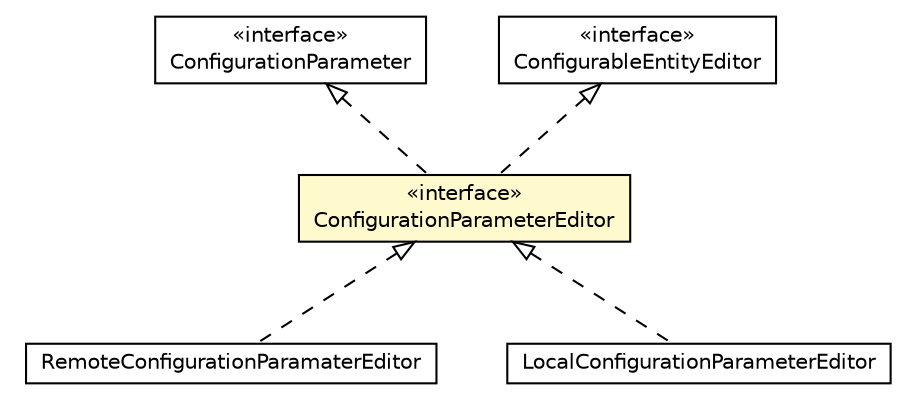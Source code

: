 #!/usr/local/bin/dot
#
# Class diagram 
# Generated by UMLGraph version R5_6-24-gf6e263 (http://www.umlgraph.org/)
#

digraph G {
	edge [fontname="Helvetica",fontsize=10,labelfontname="Helvetica",labelfontsize=10];
	node [fontname="Helvetica",fontsize=10,shape=plaintext];
	nodesep=0.25;
	ranksep=0.5;
	// org.universAAL.middleware.interfaces.configuration.configurationDefinitionTypes.ConfigurationParameter
	c146494 [label=<<table title="org.universAAL.middleware.interfaces.configuration.configurationDefinitionTypes.ConfigurationParameter" border="0" cellborder="1" cellspacing="0" cellpadding="2" port="p" href="../configurationDefinitionTypes/ConfigurationParameter.html">
		<tr><td><table border="0" cellspacing="0" cellpadding="1">
<tr><td align="center" balign="center"> &#171;interface&#187; </td></tr>
<tr><td align="center" balign="center"> ConfigurationParameter </td></tr>
		</table></td></tr>
		</table>>, URL="../configurationDefinitionTypes/ConfigurationParameter.html", fontname="Helvetica", fontcolor="black", fontsize=10.0];
	// org.universAAL.middleware.interfaces.configuration.configurationEditionTypes.ConfigurableEntityEditor
	c146497 [label=<<table title="org.universAAL.middleware.interfaces.configuration.configurationEditionTypes.ConfigurableEntityEditor" border="0" cellborder="1" cellspacing="0" cellpadding="2" port="p" href="./ConfigurableEntityEditor.html">
		<tr><td><table border="0" cellspacing="0" cellpadding="1">
<tr><td align="center" balign="center"> &#171;interface&#187; </td></tr>
<tr><td align="center" balign="center"> ConfigurableEntityEditor </td></tr>
		</table></td></tr>
		</table>>, URL="./ConfigurableEntityEditor.html", fontname="Helvetica", fontcolor="black", fontsize=10.0];
	// org.universAAL.middleware.interfaces.configuration.configurationEditionTypes.ConfigurationParameterEditor
	c146498 [label=<<table title="org.universAAL.middleware.interfaces.configuration.configurationEditionTypes.ConfigurationParameterEditor" border="0" cellborder="1" cellspacing="0" cellpadding="2" port="p" bgcolor="lemonChiffon" href="./ConfigurationParameterEditor.html">
		<tr><td><table border="0" cellspacing="0" cellpadding="1">
<tr><td align="center" balign="center"> &#171;interface&#187; </td></tr>
<tr><td align="center" balign="center"> ConfigurationParameterEditor </td></tr>
		</table></td></tr>
		</table>>, URL="./ConfigurationParameterEditor.html", fontname="Helvetica", fontcolor="black", fontsize=10.0];
	// org.universAAL.middleware.managers.configuration.core.impl.RemoteConfigurationParamaterEditor
	c146616 [label=<<table title="org.universAAL.middleware.managers.configuration.core.impl.RemoteConfigurationParamaterEditor" border="0" cellborder="1" cellspacing="0" cellpadding="2" port="p" href="../../../managers/configuration/core/impl/RemoteConfigurationParamaterEditor.html">
		<tr><td><table border="0" cellspacing="0" cellpadding="1">
<tr><td align="center" balign="center"> RemoteConfigurationParamaterEditor </td></tr>
		</table></td></tr>
		</table>>, URL="../../../managers/configuration/core/impl/RemoteConfigurationParamaterEditor.html", fontname="Helvetica", fontcolor="black", fontsize=10.0];
	// org.universAAL.middleware.managers.configuration.core.impl.LocalConfigurationParameterEditor
	c146618 [label=<<table title="org.universAAL.middleware.managers.configuration.core.impl.LocalConfigurationParameterEditor" border="0" cellborder="1" cellspacing="0" cellpadding="2" port="p" href="../../../managers/configuration/core/impl/LocalConfigurationParameterEditor.html">
		<tr><td><table border="0" cellspacing="0" cellpadding="1">
<tr><td align="center" balign="center"> LocalConfigurationParameterEditor </td></tr>
		</table></td></tr>
		</table>>, URL="../../../managers/configuration/core/impl/LocalConfigurationParameterEditor.html", fontname="Helvetica", fontcolor="black", fontsize=10.0];
	//org.universAAL.middleware.interfaces.configuration.configurationEditionTypes.ConfigurationParameterEditor implements org.universAAL.middleware.interfaces.configuration.configurationDefinitionTypes.ConfigurationParameter
	c146494:p -> c146498:p [dir=back,arrowtail=empty,style=dashed];
	//org.universAAL.middleware.interfaces.configuration.configurationEditionTypes.ConfigurationParameterEditor implements org.universAAL.middleware.interfaces.configuration.configurationEditionTypes.ConfigurableEntityEditor
	c146497:p -> c146498:p [dir=back,arrowtail=empty,style=dashed];
	//org.universAAL.middleware.managers.configuration.core.impl.RemoteConfigurationParamaterEditor implements org.universAAL.middleware.interfaces.configuration.configurationEditionTypes.ConfigurationParameterEditor
	c146498:p -> c146616:p [dir=back,arrowtail=empty,style=dashed];
	//org.universAAL.middleware.managers.configuration.core.impl.LocalConfigurationParameterEditor implements org.universAAL.middleware.interfaces.configuration.configurationEditionTypes.ConfigurationParameterEditor
	c146498:p -> c146618:p [dir=back,arrowtail=empty,style=dashed];
}

